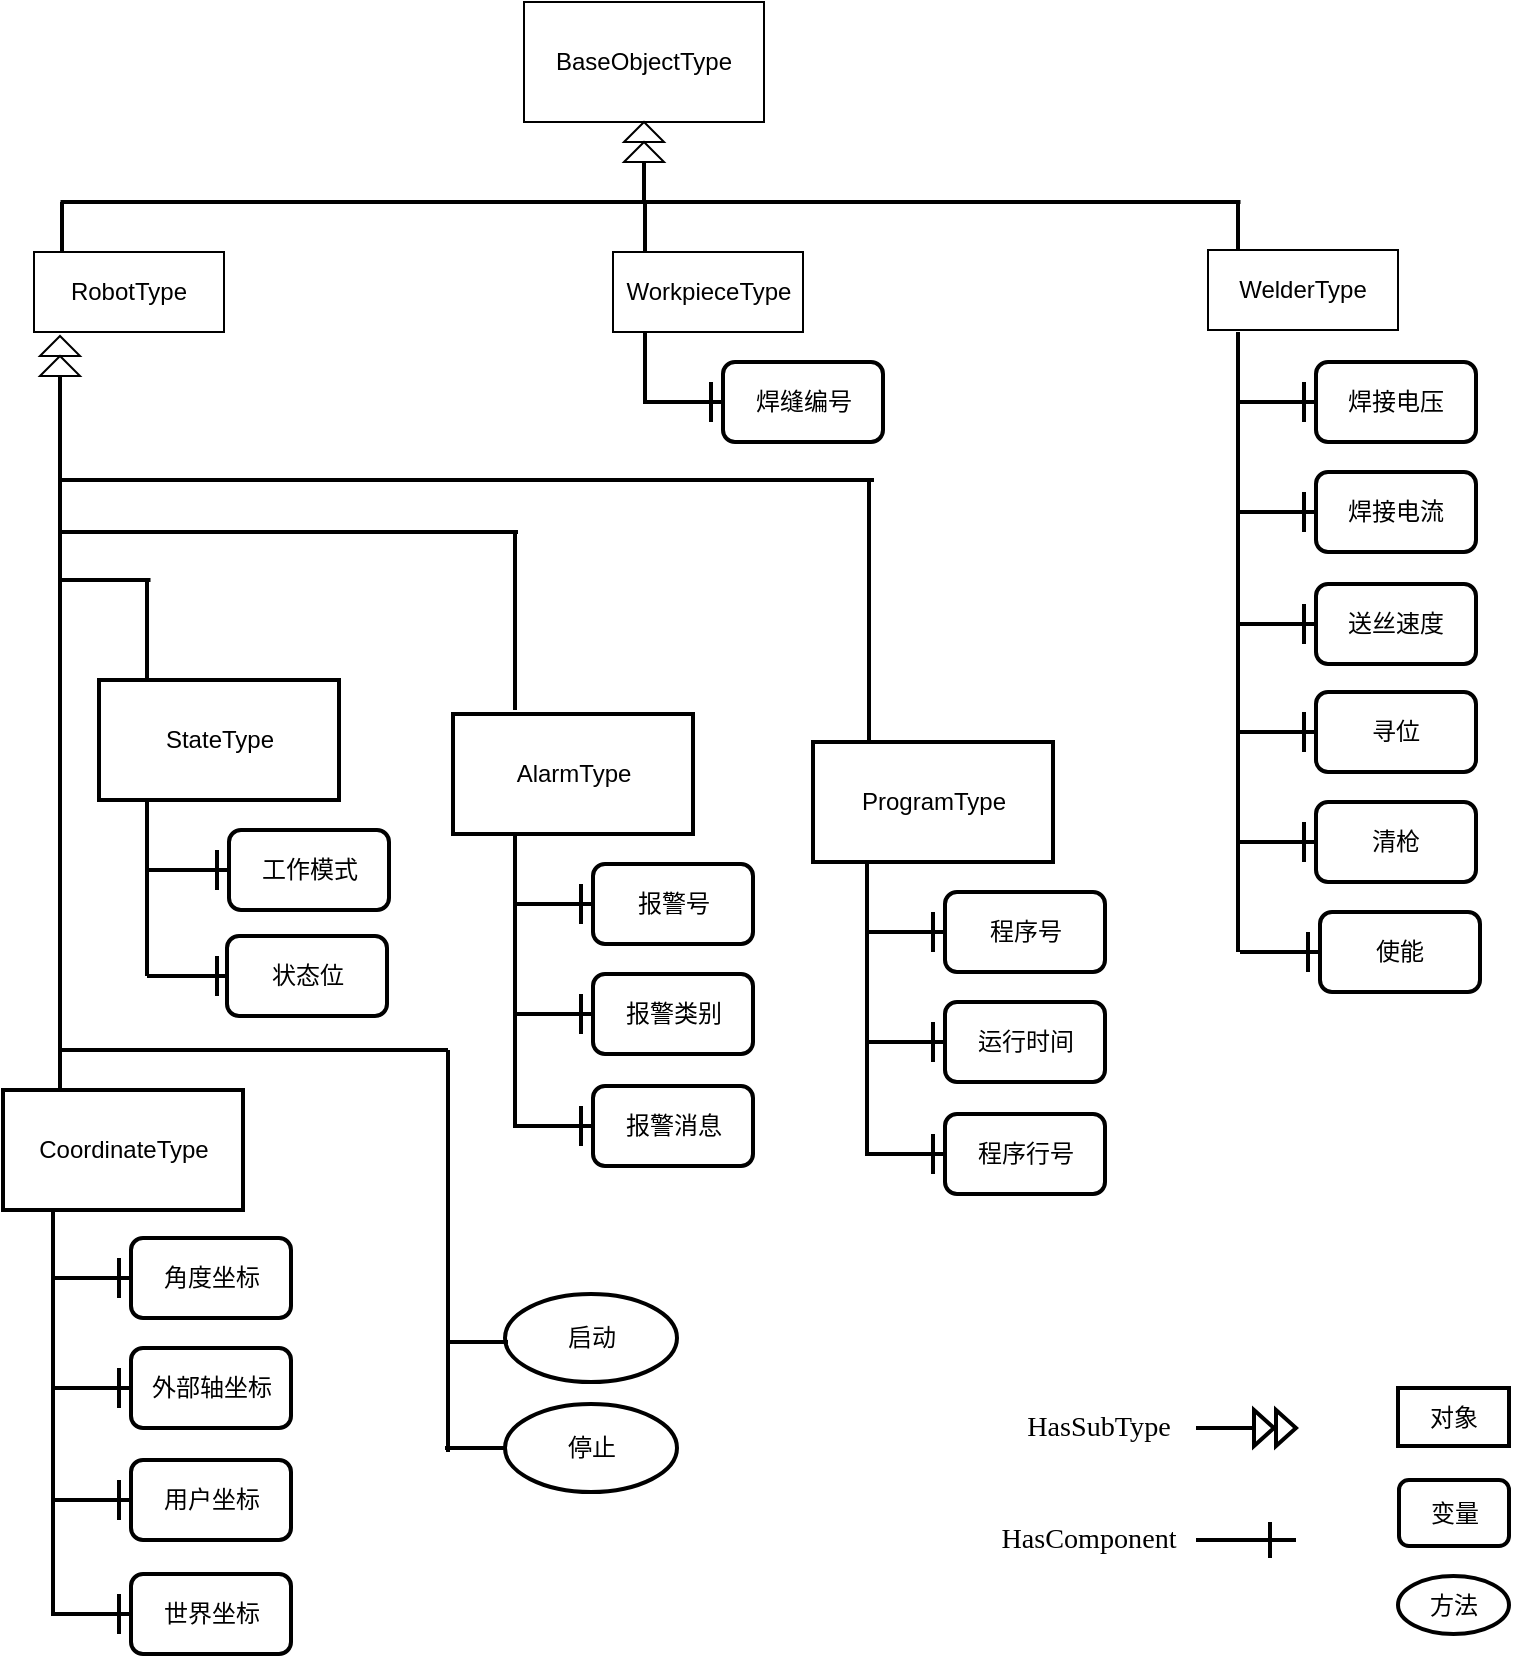 <mxfile version="13.0.2" type="github"><diagram id="rJPJafn-HPvyJVwYzjIq" name="Page-1"><mxGraphModel dx="1422" dy="745" grid="1" gridSize="10" guides="1" tooltips="1" connect="1" arrows="1" fold="1" page="1" pageScale="1" pageWidth="827" pageHeight="1169" math="0" shadow="0"><root><mxCell id="0"/><mxCell id="1" parent="0"/><mxCell id="RniKeZDIIBcee1inro-R-2" value="BaseObjectType" style="rounded=0;whiteSpace=wrap;html=1;" parent="1" vertex="1"><mxGeometry x="308" y="236" width="120" height="60" as="geometry"/></mxCell><mxCell id="RniKeZDIIBcee1inro-R-4" value="" style="triangle;whiteSpace=wrap;html=1;direction=north;" parent="1" vertex="1"><mxGeometry x="358" y="296" width="20" height="10" as="geometry"/></mxCell><mxCell id="RniKeZDIIBcee1inro-R-5" value="" style="triangle;whiteSpace=wrap;html=1;direction=north;" parent="1" vertex="1"><mxGeometry x="358" y="306" width="20" height="10" as="geometry"/></mxCell><mxCell id="RniKeZDIIBcee1inro-R-6" value="" style="line;strokeWidth=2;direction=south;html=1;" parent="1" vertex="1"><mxGeometry x="363" y="316" width="10" height="20" as="geometry"/></mxCell><mxCell id="RniKeZDIIBcee1inro-R-7" value="RobotType" style="rounded=0;whiteSpace=wrap;html=1;" parent="1" vertex="1"><mxGeometry x="63" y="361" width="95" height="40" as="geometry"/></mxCell><mxCell id="RniKeZDIIBcee1inro-R-8" value="" style="line;strokeWidth=2;html=1;perimeter=backbonePerimeter;points=[];outlineConnect=0;fontSize=12;" parent="1" vertex="1"><mxGeometry x="76.25" y="331" width="590" height="10" as="geometry"/></mxCell><mxCell id="RniKeZDIIBcee1inro-R-9" value="" style="line;strokeWidth=2;direction=south;html=1;" parent="1" vertex="1"><mxGeometry x="72" y="336" width="10" height="25" as="geometry"/></mxCell><mxCell id="RniKeZDIIBcee1inro-R-10" value="" style="line;strokeWidth=2;direction=south;html=1;" parent="1" vertex="1"><mxGeometry x="660" y="336" width="10" height="25" as="geometry"/></mxCell><mxCell id="RniKeZDIIBcee1inro-R-12" value="WelderType" style="rounded=0;whiteSpace=wrap;html=1;" parent="1" vertex="1"><mxGeometry x="650" y="360" width="95" height="40" as="geometry"/></mxCell><mxCell id="RniKeZDIIBcee1inro-R-13" value="WorkpieceType" style="rounded=0;whiteSpace=wrap;html=1;" parent="1" vertex="1"><mxGeometry x="352.5" y="361" width="95" height="40" as="geometry"/></mxCell><mxCell id="RniKeZDIIBcee1inro-R-14" value="" style="line;strokeWidth=2;direction=south;html=1;" parent="1" vertex="1"><mxGeometry x="363.5" y="336" width="10" height="25" as="geometry"/></mxCell><mxCell id="RniKeZDIIBcee1inro-R-23" value="" style="line;strokeWidth=2;html=1;fontSize=12;" parent="1" vertex="1"><mxGeometry x="75" y="470" width="408" height="10" as="geometry"/></mxCell><mxCell id="RniKeZDIIBcee1inro-R-24" value="" style="line;strokeWidth=2;direction=south;html=1;fontSize=12;" parent="1" vertex="1"><mxGeometry x="71" y="423" width="10" height="357" as="geometry"/></mxCell><mxCell id="RniKeZDIIBcee1inro-R-26" value="" style="line;strokeWidth=2;html=1;fontSize=12;" parent="1" vertex="1"><mxGeometry x="75" y="496" width="230" height="10" as="geometry"/></mxCell><mxCell id="RniKeZDIIBcee1inro-R-28" value="" style="line;strokeWidth=2;html=1;fontSize=12;" parent="1" vertex="1"><mxGeometry x="76.25" y="520" width="45" height="10" as="geometry"/></mxCell><mxCell id="RniKeZDIIBcee1inro-R-33" value="" style="triangle;whiteSpace=wrap;html=1;direction=north;" parent="1" vertex="1"><mxGeometry x="66" y="403" width="20" height="10" as="geometry"/></mxCell><mxCell id="RniKeZDIIBcee1inro-R-34" value="" style="triangle;whiteSpace=wrap;html=1;direction=north;" parent="1" vertex="1"><mxGeometry x="66" y="413" width="20" height="10" as="geometry"/></mxCell><mxCell id="RniKeZDIIBcee1inro-R-35" value="StateType" style="rounded=0;whiteSpace=wrap;html=1;strokeWidth=2;fontSize=12;" parent="1" vertex="1"><mxGeometry x="95.5" y="575" width="120" height="60" as="geometry"/></mxCell><mxCell id="RniKeZDIIBcee1inro-R-36" value="" style="line;strokeWidth=2;direction=south;html=1;fontSize=12;" parent="1" vertex="1"><mxGeometry x="114.5" y="635" width="10" height="88" as="geometry"/></mxCell><mxCell id="RniKeZDIIBcee1inro-R-37" value="" style="line;strokeWidth=2;html=1;perimeter=backbonePerimeter;points=[];outlineConnect=0;fontSize=12;" parent="1" vertex="1"><mxGeometry x="120.5" y="665" width="40" height="10" as="geometry"/></mxCell><mxCell id="RniKeZDIIBcee1inro-R-38" value="工作模式" style="rounded=1;whiteSpace=wrap;html=1;strokeWidth=2;fontSize=12;" parent="1" vertex="1"><mxGeometry x="160.5" y="650" width="80" height="40" as="geometry"/></mxCell><mxCell id="RniKeZDIIBcee1inro-R-39" value="" style="line;strokeWidth=2;html=1;perimeter=backbonePerimeter;points=[];outlineConnect=0;fontSize=12;" parent="1" vertex="1"><mxGeometry x="119.5" y="718" width="40" height="10" as="geometry"/></mxCell><mxCell id="RniKeZDIIBcee1inro-R-40" value="状态位" style="rounded=1;whiteSpace=wrap;html=1;strokeWidth=2;fontSize=12;" parent="1" vertex="1"><mxGeometry x="159.5" y="703" width="80" height="40" as="geometry"/></mxCell><mxCell id="RniKeZDIIBcee1inro-R-43" value="" style="line;strokeWidth=2;direction=south;html=1;fontSize=12;" parent="1" vertex="1"><mxGeometry x="149.5" y="660" width="10" height="20" as="geometry"/></mxCell><mxCell id="RniKeZDIIBcee1inro-R-45" value="" style="line;strokeWidth=2;direction=south;html=1;fontSize=12;" parent="1" vertex="1"><mxGeometry x="147" y="713" width="15" height="20" as="geometry"/></mxCell><mxCell id="RniKeZDIIBcee1inro-R-46" value="AlarmType" style="rounded=0;whiteSpace=wrap;html=1;strokeWidth=2;fontSize=12;" parent="1" vertex="1"><mxGeometry x="272.5" y="592" width="120" height="60" as="geometry"/></mxCell><mxCell id="RniKeZDIIBcee1inro-R-47" value="" style="line;strokeWidth=2;direction=south;html=1;fontSize=12;" parent="1" vertex="1"><mxGeometry x="298.5" y="652" width="10" height="147" as="geometry"/></mxCell><mxCell id="RniKeZDIIBcee1inro-R-48" value="" style="line;strokeWidth=2;html=1;perimeter=backbonePerimeter;points=[];outlineConnect=0;fontSize=12;" parent="1" vertex="1"><mxGeometry x="302.5" y="682" width="40" height="10" as="geometry"/></mxCell><mxCell id="RniKeZDIIBcee1inro-R-49" value="报警号" style="rounded=1;whiteSpace=wrap;html=1;strokeWidth=2;fontSize=12;" parent="1" vertex="1"><mxGeometry x="342.5" y="667" width="80" height="40" as="geometry"/></mxCell><mxCell id="RniKeZDIIBcee1inro-R-50" value="" style="line;strokeWidth=2;direction=south;html=1;fontSize=12;" parent="1" vertex="1"><mxGeometry x="331.5" y="677" width="10" height="20" as="geometry"/></mxCell><mxCell id="RniKeZDIIBcee1inro-R-51" value="" style="line;strokeWidth=2;html=1;perimeter=backbonePerimeter;points=[];outlineConnect=0;fontSize=12;" parent="1" vertex="1"><mxGeometry x="302.5" y="737" width="40" height="10" as="geometry"/></mxCell><mxCell id="RniKeZDIIBcee1inro-R-52" value="报警类别" style="rounded=1;whiteSpace=wrap;html=1;strokeWidth=2;fontSize=12;" parent="1" vertex="1"><mxGeometry x="342.5" y="722" width="80" height="40" as="geometry"/></mxCell><mxCell id="RniKeZDIIBcee1inro-R-53" value="" style="line;strokeWidth=2;direction=south;html=1;fontSize=12;" parent="1" vertex="1"><mxGeometry x="331.5" y="732" width="10" height="20" as="geometry"/></mxCell><mxCell id="RniKeZDIIBcee1inro-R-54" value="" style="line;strokeWidth=2;html=1;perimeter=backbonePerimeter;points=[];outlineConnect=0;fontSize=12;" parent="1" vertex="1"><mxGeometry x="302.5" y="793" width="40" height="10" as="geometry"/></mxCell><mxCell id="RniKeZDIIBcee1inro-R-55" value="报警消息" style="rounded=1;whiteSpace=wrap;html=1;strokeWidth=2;fontSize=12;" parent="1" vertex="1"><mxGeometry x="342.5" y="778" width="80" height="40" as="geometry"/></mxCell><mxCell id="RniKeZDIIBcee1inro-R-56" value="" style="line;strokeWidth=2;direction=south;html=1;fontSize=12;" parent="1" vertex="1"><mxGeometry x="331.5" y="788" width="10" height="20" as="geometry"/></mxCell><mxCell id="RniKeZDIIBcee1inro-R-63" value="&lt;span&gt;ProgramType&lt;/span&gt;" style="rounded=0;whiteSpace=wrap;html=1;strokeWidth=2;fontSize=12;" parent="1" vertex="1"><mxGeometry x="452.5" y="606" width="120" height="60" as="geometry"/></mxCell><mxCell id="RniKeZDIIBcee1inro-R-64" value="" style="line;strokeWidth=2;direction=south;html=1;fontSize=12;" parent="1" vertex="1"><mxGeometry x="474.5" y="666" width="10" height="147" as="geometry"/></mxCell><mxCell id="RniKeZDIIBcee1inro-R-65" value="" style="line;strokeWidth=2;html=1;perimeter=backbonePerimeter;points=[];outlineConnect=0;fontSize=12;" parent="1" vertex="1"><mxGeometry x="478.5" y="696" width="40" height="10" as="geometry"/></mxCell><mxCell id="RniKeZDIIBcee1inro-R-66" value="程序号" style="rounded=1;whiteSpace=wrap;html=1;strokeWidth=2;fontSize=12;" parent="1" vertex="1"><mxGeometry x="518.5" y="681" width="80" height="40" as="geometry"/></mxCell><mxCell id="RniKeZDIIBcee1inro-R-67" value="" style="line;strokeWidth=2;direction=south;html=1;fontSize=12;" parent="1" vertex="1"><mxGeometry x="507.5" y="691" width="10" height="20" as="geometry"/></mxCell><mxCell id="RniKeZDIIBcee1inro-R-68" value="" style="line;strokeWidth=2;html=1;perimeter=backbonePerimeter;points=[];outlineConnect=0;fontSize=12;" parent="1" vertex="1"><mxGeometry x="478.5" y="751" width="40" height="10" as="geometry"/></mxCell><mxCell id="RniKeZDIIBcee1inro-R-69" value="运行时间" style="rounded=1;whiteSpace=wrap;html=1;strokeWidth=2;fontSize=12;" parent="1" vertex="1"><mxGeometry x="518.5" y="736" width="80" height="40" as="geometry"/></mxCell><mxCell id="RniKeZDIIBcee1inro-R-70" value="" style="line;strokeWidth=2;direction=south;html=1;fontSize=12;" parent="1" vertex="1"><mxGeometry x="507.5" y="746" width="10" height="20" as="geometry"/></mxCell><mxCell id="RniKeZDIIBcee1inro-R-71" value="" style="line;strokeWidth=2;html=1;perimeter=backbonePerimeter;points=[];outlineConnect=0;fontSize=12;" parent="1" vertex="1"><mxGeometry x="478.5" y="807" width="40" height="10" as="geometry"/></mxCell><mxCell id="RniKeZDIIBcee1inro-R-72" value="程序行号" style="rounded=1;whiteSpace=wrap;html=1;strokeWidth=2;fontSize=12;" parent="1" vertex="1"><mxGeometry x="518.5" y="792" width="80" height="40" as="geometry"/></mxCell><mxCell id="RniKeZDIIBcee1inro-R-73" value="" style="line;strokeWidth=2;direction=south;html=1;fontSize=12;" parent="1" vertex="1"><mxGeometry x="507.5" y="802" width="10" height="20" as="geometry"/></mxCell><mxCell id="RniKeZDIIBcee1inro-R-74" value="&lt;span&gt;CoordinateType&lt;/span&gt;" style="rounded=0;whiteSpace=wrap;html=1;strokeWidth=2;fontSize=12;" parent="1" vertex="1"><mxGeometry x="47.5" y="780" width="120" height="60" as="geometry"/></mxCell><mxCell id="RniKeZDIIBcee1inro-R-75" value="" style="line;strokeWidth=2;direction=south;html=1;fontSize=12;" parent="1" vertex="1"><mxGeometry x="67.5" y="839" width="10" height="202" as="geometry"/></mxCell><mxCell id="RniKeZDIIBcee1inro-R-76" value="" style="line;strokeWidth=2;html=1;perimeter=backbonePerimeter;points=[];outlineConnect=0;fontSize=12;" parent="1" vertex="1"><mxGeometry x="71.5" y="869" width="40" height="10" as="geometry"/></mxCell><mxCell id="RniKeZDIIBcee1inro-R-77" value="角度坐标" style="rounded=1;whiteSpace=wrap;html=1;strokeWidth=2;fontSize=12;" parent="1" vertex="1"><mxGeometry x="111.5" y="854" width="80" height="40" as="geometry"/></mxCell><mxCell id="RniKeZDIIBcee1inro-R-78" value="" style="line;strokeWidth=2;direction=south;html=1;fontSize=12;" parent="1" vertex="1"><mxGeometry x="100.5" y="864" width="10" height="20" as="geometry"/></mxCell><mxCell id="RniKeZDIIBcee1inro-R-79" value="" style="line;strokeWidth=2;html=1;perimeter=backbonePerimeter;points=[];outlineConnect=0;fontSize=12;" parent="1" vertex="1"><mxGeometry x="71.5" y="924" width="40" height="10" as="geometry"/></mxCell><mxCell id="RniKeZDIIBcee1inro-R-80" value="外部轴坐标" style="rounded=1;whiteSpace=wrap;html=1;strokeWidth=2;fontSize=12;" parent="1" vertex="1"><mxGeometry x="111.5" y="909" width="80" height="40" as="geometry"/></mxCell><mxCell id="RniKeZDIIBcee1inro-R-81" value="" style="line;strokeWidth=2;direction=south;html=1;fontSize=12;" parent="1" vertex="1"><mxGeometry x="100.5" y="919" width="10" height="20" as="geometry"/></mxCell><mxCell id="RniKeZDIIBcee1inro-R-82" value="" style="line;strokeWidth=2;html=1;perimeter=backbonePerimeter;points=[];outlineConnect=0;fontSize=12;" parent="1" vertex="1"><mxGeometry x="71.5" y="980" width="40" height="10" as="geometry"/></mxCell><mxCell id="RniKeZDIIBcee1inro-R-83" value="用户坐标" style="rounded=1;whiteSpace=wrap;html=1;strokeWidth=2;fontSize=12;" parent="1" vertex="1"><mxGeometry x="111.5" y="965" width="80" height="40" as="geometry"/></mxCell><mxCell id="RniKeZDIIBcee1inro-R-84" value="" style="line;strokeWidth=2;direction=south;html=1;fontSize=12;" parent="1" vertex="1"><mxGeometry x="100.5" y="975" width="10" height="20" as="geometry"/></mxCell><mxCell id="RniKeZDIIBcee1inro-R-85" value="" style="line;strokeWidth=2;html=1;perimeter=backbonePerimeter;points=[];outlineConnect=0;fontSize=12;" parent="1" vertex="1"><mxGeometry x="71.5" y="1037" width="40" height="10" as="geometry"/></mxCell><mxCell id="RniKeZDIIBcee1inro-R-86" value="世界坐标" style="rounded=1;whiteSpace=wrap;html=1;strokeWidth=2;fontSize=12;" parent="1" vertex="1"><mxGeometry x="111.5" y="1022" width="80" height="40" as="geometry"/></mxCell><mxCell id="RniKeZDIIBcee1inro-R-87" value="" style="line;strokeWidth=2;direction=south;html=1;fontSize=12;" parent="1" vertex="1"><mxGeometry x="100.5" y="1032" width="10" height="20" as="geometry"/></mxCell><mxCell id="RniKeZDIIBcee1inro-R-88" value="" style="line;strokeWidth=2;direction=south;html=1;fontSize=12;" parent="1" vertex="1"><mxGeometry x="660" y="401" width="10" height="310" as="geometry"/></mxCell><mxCell id="RniKeZDIIBcee1inro-R-89" value="" style="line;strokeWidth=2;html=1;perimeter=backbonePerimeter;points=[];outlineConnect=0;fontSize=12;" parent="1" vertex="1"><mxGeometry x="664" y="431" width="40" height="10" as="geometry"/></mxCell><mxCell id="RniKeZDIIBcee1inro-R-90" value="焊接电压" style="rounded=1;whiteSpace=wrap;html=1;strokeWidth=2;fontSize=12;" parent="1" vertex="1"><mxGeometry x="704" y="416" width="80" height="40" as="geometry"/></mxCell><mxCell id="RniKeZDIIBcee1inro-R-91" value="" style="line;strokeWidth=2;direction=south;html=1;fontSize=12;" parent="1" vertex="1"><mxGeometry x="693" y="426" width="10" height="20" as="geometry"/></mxCell><mxCell id="RniKeZDIIBcee1inro-R-92" value="" style="line;strokeWidth=2;html=1;perimeter=backbonePerimeter;points=[];outlineConnect=0;fontSize=12;" parent="1" vertex="1"><mxGeometry x="664" y="486" width="40" height="10" as="geometry"/></mxCell><mxCell id="RniKeZDIIBcee1inro-R-93" value="焊接电流" style="rounded=1;whiteSpace=wrap;html=1;strokeWidth=2;fontSize=12;" parent="1" vertex="1"><mxGeometry x="704" y="471" width="80" height="40" as="geometry"/></mxCell><mxCell id="RniKeZDIIBcee1inro-R-94" value="" style="line;strokeWidth=2;direction=south;html=1;fontSize=12;" parent="1" vertex="1"><mxGeometry x="693" y="481" width="10" height="20" as="geometry"/></mxCell><mxCell id="RniKeZDIIBcee1inro-R-95" value="" style="line;strokeWidth=2;html=1;perimeter=backbonePerimeter;points=[];outlineConnect=0;fontSize=12;" parent="1" vertex="1"><mxGeometry x="664" y="542" width="40" height="10" as="geometry"/></mxCell><mxCell id="RniKeZDIIBcee1inro-R-96" value="送丝速度" style="rounded=1;whiteSpace=wrap;html=1;strokeWidth=2;fontSize=12;" parent="1" vertex="1"><mxGeometry x="704" y="527" width="80" height="40" as="geometry"/></mxCell><mxCell id="RniKeZDIIBcee1inro-R-97" value="" style="line;strokeWidth=2;direction=south;html=1;fontSize=12;" parent="1" vertex="1"><mxGeometry x="693" y="537" width="10" height="20" as="geometry"/></mxCell><mxCell id="RniKeZDIIBcee1inro-R-98" value="" style="line;strokeWidth=2;html=1;perimeter=backbonePerimeter;points=[];outlineConnect=0;fontSize=12;" parent="1" vertex="1"><mxGeometry x="664" y="596" width="40" height="10" as="geometry"/></mxCell><mxCell id="RniKeZDIIBcee1inro-R-99" value="寻位" style="rounded=1;whiteSpace=wrap;html=1;strokeWidth=2;fontSize=12;" parent="1" vertex="1"><mxGeometry x="704" y="581" width="80" height="40" as="geometry"/></mxCell><mxCell id="RniKeZDIIBcee1inro-R-100" value="" style="line;strokeWidth=2;direction=south;html=1;fontSize=12;" parent="1" vertex="1"><mxGeometry x="693" y="591" width="10" height="20" as="geometry"/></mxCell><mxCell id="RniKeZDIIBcee1inro-R-101" value="" style="line;strokeWidth=2;html=1;perimeter=backbonePerimeter;points=[];outlineConnect=0;fontSize=12;" parent="1" vertex="1"><mxGeometry x="664" y="651" width="40" height="10" as="geometry"/></mxCell><mxCell id="RniKeZDIIBcee1inro-R-102" value="清枪" style="rounded=1;whiteSpace=wrap;html=1;strokeWidth=2;fontSize=12;" parent="1" vertex="1"><mxGeometry x="704" y="636" width="80" height="40" as="geometry"/></mxCell><mxCell id="RniKeZDIIBcee1inro-R-103" value="" style="line;strokeWidth=2;direction=south;html=1;fontSize=12;" parent="1" vertex="1"><mxGeometry x="693" y="646" width="10" height="20" as="geometry"/></mxCell><mxCell id="RniKeZDIIBcee1inro-R-107" value="" style="line;strokeWidth=2;html=1;perimeter=backbonePerimeter;points=[];outlineConnect=0;fontSize=12;" parent="1" vertex="1"><mxGeometry x="666" y="706" width="40" height="10" as="geometry"/></mxCell><mxCell id="RniKeZDIIBcee1inro-R-108" value="使能" style="rounded=1;whiteSpace=wrap;html=1;strokeWidth=2;fontSize=12;" parent="1" vertex="1"><mxGeometry x="706" y="691" width="80" height="40" as="geometry"/></mxCell><mxCell id="RniKeZDIIBcee1inro-R-109" value="" style="line;strokeWidth=2;direction=south;html=1;fontSize=12;" parent="1" vertex="1"><mxGeometry x="695" y="701" width="10" height="20" as="geometry"/></mxCell><mxCell id="RniKeZDIIBcee1inro-R-110" value="" style="line;strokeWidth=2;direction=south;html=1;fontSize=12;" parent="1" vertex="1"><mxGeometry x="363.5" y="401" width="10" height="36" as="geometry"/></mxCell><mxCell id="RniKeZDIIBcee1inro-R-111" value="" style="line;strokeWidth=2;html=1;perimeter=backbonePerimeter;points=[];outlineConnect=0;fontSize=12;" parent="1" vertex="1"><mxGeometry x="367.5" y="431" width="40" height="10" as="geometry"/></mxCell><mxCell id="RniKeZDIIBcee1inro-R-112" value="焊缝编号" style="rounded=1;whiteSpace=wrap;html=1;strokeWidth=2;fontSize=12;" parent="1" vertex="1"><mxGeometry x="407.5" y="416" width="80" height="40" as="geometry"/></mxCell><mxCell id="RniKeZDIIBcee1inro-R-113" value="" style="line;strokeWidth=2;direction=south;html=1;fontSize=12;" parent="1" vertex="1"><mxGeometry x="396.5" y="426" width="10" height="20" as="geometry"/></mxCell><mxCell id="RniKeZDIIBcee1inro-R-120" value="" style="line;strokeWidth=2;direction=south;html=1;fontSize=12;" parent="1" vertex="1"><mxGeometry x="475.5" y="474" width="10" height="132" as="geometry"/></mxCell><mxCell id="RniKeZDIIBcee1inro-R-121" value="" style="line;strokeWidth=2;direction=south;html=1;fontSize=12;" parent="1" vertex="1"><mxGeometry x="298.5" y="502" width="10" height="88" as="geometry"/></mxCell><mxCell id="RniKeZDIIBcee1inro-R-122" value="" style="line;strokeWidth=2;direction=south;html=1;fontSize=12;" parent="1" vertex="1"><mxGeometry x="114.5" y="525" width="10" height="50" as="geometry"/></mxCell><mxCell id="RniKeZDIIBcee1inro-R-123" value="启动" style="ellipse;whiteSpace=wrap;html=1;strokeWidth=2;fontSize=12;" parent="1" vertex="1"><mxGeometry x="298.5" y="882" width="86" height="44" as="geometry"/></mxCell><mxCell id="RniKeZDIIBcee1inro-R-124" value="停止" style="ellipse;whiteSpace=wrap;html=1;strokeWidth=2;fontSize=12;" parent="1" vertex="1"><mxGeometry x="298.5" y="937" width="86" height="44" as="geometry"/></mxCell><mxCell id="RniKeZDIIBcee1inro-R-125" value="" style="line;strokeWidth=2;direction=south;html=1;fontSize=12;" parent="1" vertex="1"><mxGeometry x="265" y="760" width="10" height="201" as="geometry"/></mxCell><mxCell id="RniKeZDIIBcee1inro-R-126" value="" style="line;strokeWidth=2;html=1;fontSize=12;" parent="1" vertex="1"><mxGeometry x="76.25" y="755" width="193.75" height="10" as="geometry"/></mxCell><mxCell id="RniKeZDIIBcee1inro-R-127" value="" style="line;strokeWidth=2;html=1;fontSize=12;" parent="1" vertex="1"><mxGeometry x="270" y="901" width="30" height="10" as="geometry"/></mxCell><mxCell id="RniKeZDIIBcee1inro-R-128" value="" style="line;strokeWidth=2;html=1;fontSize=12;" parent="1" vertex="1"><mxGeometry x="268.5" y="954" width="30" height="10" as="geometry"/></mxCell><mxCell id="RniKeZDIIBcee1inro-R-129" value="方法" style="ellipse;whiteSpace=wrap;html=1;strokeWidth=2;fontSize=12;" parent="1" vertex="1"><mxGeometry x="745" y="1023" width="55.5" height="29" as="geometry"/></mxCell><mxCell id="RniKeZDIIBcee1inro-R-131" value="对象" style="rounded=0;whiteSpace=wrap;html=1;strokeWidth=2;fontSize=12;" parent="1" vertex="1"><mxGeometry x="745" y="929" width="55.5" height="29" as="geometry"/></mxCell><mxCell id="RniKeZDIIBcee1inro-R-132" value="变量" style="rounded=1;whiteSpace=wrap;html=1;strokeWidth=2;fontSize=12;" parent="1" vertex="1"><mxGeometry x="745.5" y="975" width="55" height="33" as="geometry"/></mxCell><mxCell id="RniKeZDIIBcee1inro-R-136" value="" style="triangle;whiteSpace=wrap;html=1;strokeWidth=2;fontSize=12;" parent="1" vertex="1"><mxGeometry x="684" y="940" width="10" height="18" as="geometry"/></mxCell><mxCell id="RniKeZDIIBcee1inro-R-137" value="" style="triangle;whiteSpace=wrap;html=1;strokeWidth=2;fontSize=12;" parent="1" vertex="1"><mxGeometry x="673" y="940" width="10" height="18" as="geometry"/></mxCell><mxCell id="RniKeZDIIBcee1inro-R-138" value="" style="line;strokeWidth=2;html=1;fontSize=12;" parent="1" vertex="1"><mxGeometry x="644" y="944" width="29" height="10" as="geometry"/></mxCell><mxCell id="RniKeZDIIBcee1inro-R-139" value="" style="line;strokeWidth=2;html=1;fontSize=12;" parent="1" vertex="1"><mxGeometry x="644" y="1000" width="50" height="10" as="geometry"/></mxCell><mxCell id="RniKeZDIIBcee1inro-R-140" value="" style="line;strokeWidth=2;direction=south;html=1;fontSize=12;" parent="1" vertex="1"><mxGeometry x="676" y="996" width="10" height="18" as="geometry"/></mxCell><mxCell id="RniKeZDIIBcee1inro-R-143" value="&lt;div&gt;&lt;span style=&quot;font-size: 10.56pt ; font-family: &amp;#34;times new roman&amp;#34;&quot;&gt;HasComponent&lt;/span&gt;&lt;/div&gt;" style="text;html=1;align=center;verticalAlign=middle;resizable=0;points=[];autosize=1;fontSize=12;" parent="1" vertex="1"><mxGeometry x="540" y="994" width="100" height="20" as="geometry"/></mxCell><mxCell id="RniKeZDIIBcee1inro-R-144" value="&lt;div&gt;&lt;span style=&quot;font-size: 10.56pt ; font-family: &amp;#34;times new roman&amp;#34;&quot;&gt;HasSubType&lt;/span&gt;&lt;/div&gt;" style="text;html=1;align=center;verticalAlign=middle;resizable=0;points=[];autosize=1;fontSize=12;" parent="1" vertex="1"><mxGeometry x="550" y="938" width="90" height="20" as="geometry"/></mxCell></root></mxGraphModel></diagram></mxfile>
